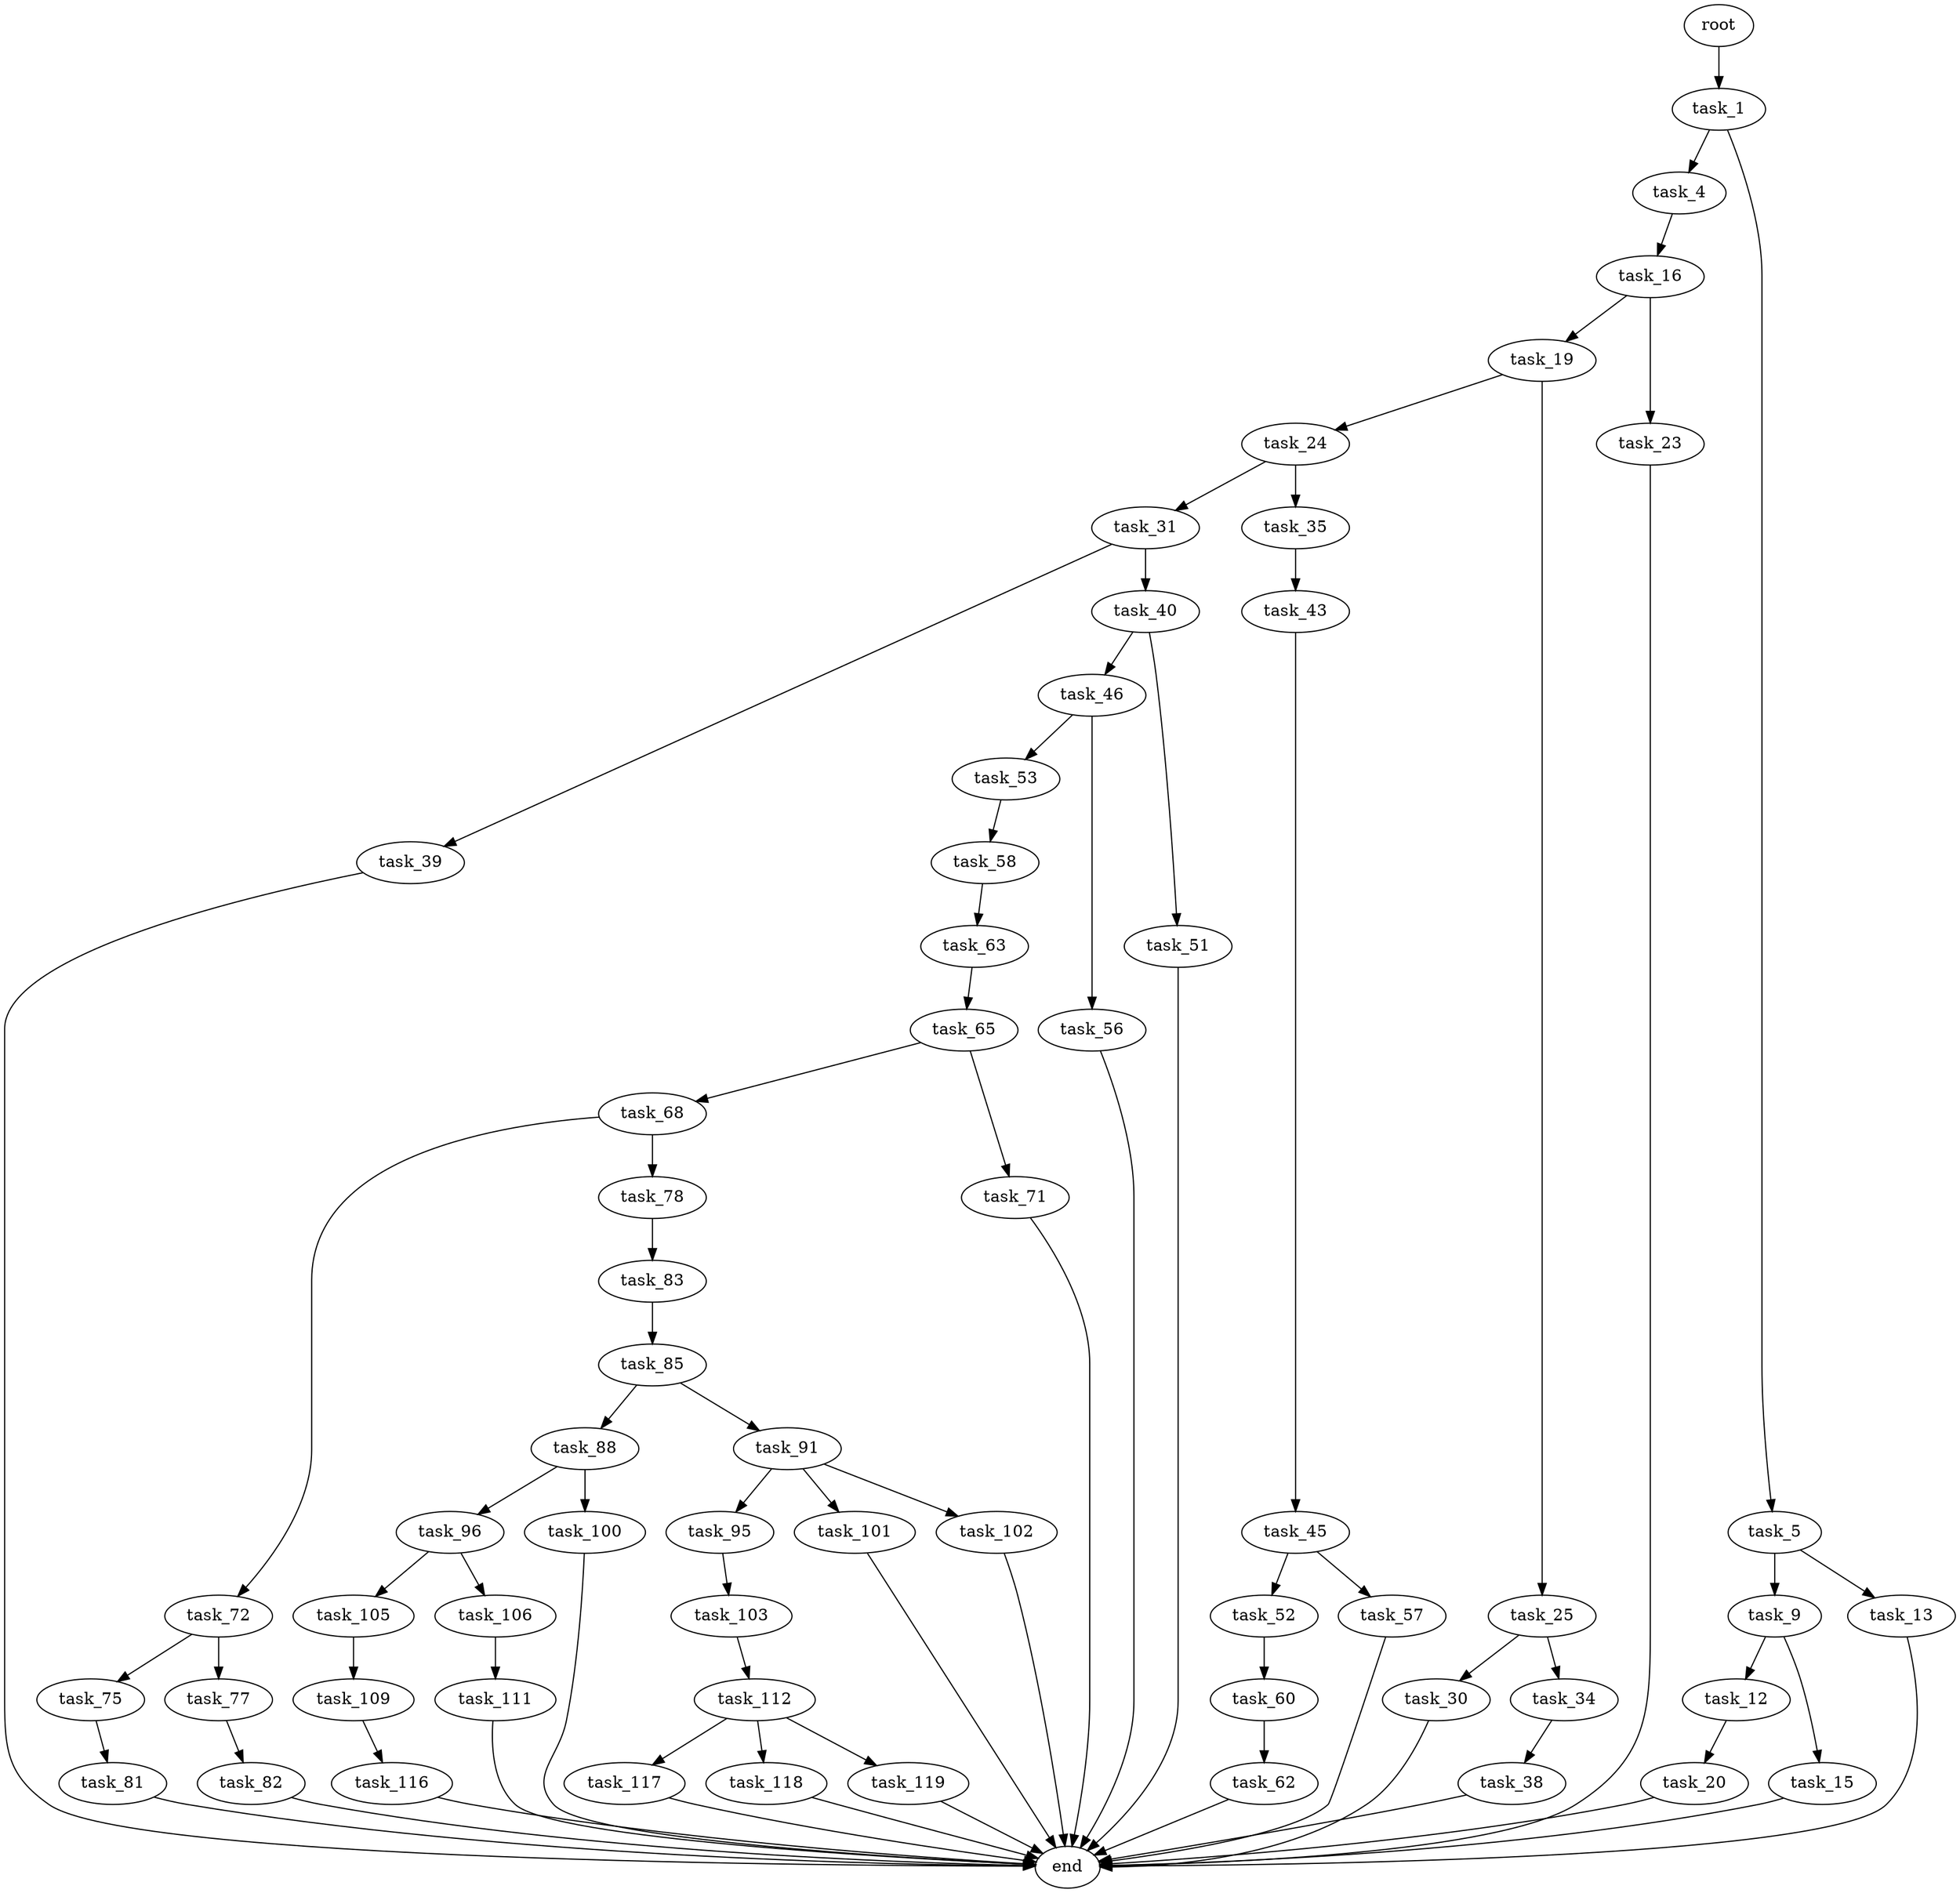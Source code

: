 digraph G {
  root [size="0.000000"];
  task_1 [size="368293445632.000000"];
  task_4 [size="12979612492.000000"];
  task_5 [size="782757789696.000000"];
  task_16 [size="231928233984.000000"];
  task_9 [size="782757789696.000000"];
  task_13 [size="465448100461.000000"];
  task_12 [size="7879836738.000000"];
  task_15 [size="56916639762.000000"];
  task_20 [size="1053450796206.000000"];
  end [size="0.000000"];
  task_19 [size="549755813888.000000"];
  task_23 [size="692366332066.000000"];
  task_24 [size="6168386015.000000"];
  task_25 [size="8171571633.000000"];
  task_31 [size="19680928677.000000"];
  task_35 [size="68719476736.000000"];
  task_30 [size="134217728000.000000"];
  task_34 [size="1073741824000.000000"];
  task_39 [size="102454316025.000000"];
  task_40 [size="5097957810.000000"];
  task_38 [size="549755813888.000000"];
  task_43 [size="1073741824000.000000"];
  task_46 [size="549755813888.000000"];
  task_51 [size="632707727392.000000"];
  task_45 [size="28991029248.000000"];
  task_52 [size="13211308470.000000"];
  task_57 [size="511136102082.000000"];
  task_53 [size="485062793932.000000"];
  task_56 [size="134217728000.000000"];
  task_60 [size="40593629312.000000"];
  task_58 [size="8589934592.000000"];
  task_63 [size="1073741824000.000000"];
  task_62 [size="39371995574.000000"];
  task_65 [size="7473919209.000000"];
  task_68 [size="368293445632.000000"];
  task_71 [size="320431409687.000000"];
  task_72 [size="39409488595.000000"];
  task_78 [size="4146253050.000000"];
  task_75 [size="347590516543.000000"];
  task_77 [size="99424737492.000000"];
  task_81 [size="17282153337.000000"];
  task_82 [size="27029780355.000000"];
  task_83 [size="379269633623.000000"];
  task_85 [size="8589934592.000000"];
  task_88 [size="693523057793.000000"];
  task_91 [size="413597929554.000000"];
  task_96 [size="126339744182.000000"];
  task_100 [size="4311749093.000000"];
  task_95 [size="8589934592.000000"];
  task_101 [size="1073741824000.000000"];
  task_102 [size="9687982168.000000"];
  task_103 [size="39005811617.000000"];
  task_105 [size="20764408755.000000"];
  task_106 [size="26324467034.000000"];
  task_112 [size="154830505033.000000"];
  task_109 [size="187838416685.000000"];
  task_111 [size="13705093882.000000"];
  task_116 [size="231928233984.000000"];
  task_117 [size="329569927479.000000"];
  task_118 [size="378420949866.000000"];
  task_119 [size="368293445632.000000"];

  root -> task_1 [size="1.000000"];
  task_1 -> task_4 [size="411041792.000000"];
  task_1 -> task_5 [size="411041792.000000"];
  task_4 -> task_16 [size="679477248.000000"];
  task_5 -> task_9 [size="679477248.000000"];
  task_5 -> task_13 [size="679477248.000000"];
  task_16 -> task_19 [size="301989888.000000"];
  task_16 -> task_23 [size="301989888.000000"];
  task_9 -> task_12 [size="679477248.000000"];
  task_9 -> task_15 [size="679477248.000000"];
  task_13 -> end [size="1.000000"];
  task_12 -> task_20 [size="536870912.000000"];
  task_15 -> end [size="1.000000"];
  task_20 -> end [size="1.000000"];
  task_19 -> task_24 [size="536870912.000000"];
  task_19 -> task_25 [size="536870912.000000"];
  task_23 -> end [size="1.000000"];
  task_24 -> task_31 [size="134217728.000000"];
  task_24 -> task_35 [size="134217728.000000"];
  task_25 -> task_30 [size="134217728.000000"];
  task_25 -> task_34 [size="134217728.000000"];
  task_31 -> task_39 [size="33554432.000000"];
  task_31 -> task_40 [size="33554432.000000"];
  task_35 -> task_43 [size="134217728.000000"];
  task_30 -> end [size="1.000000"];
  task_34 -> task_38 [size="838860800.000000"];
  task_39 -> end [size="1.000000"];
  task_40 -> task_46 [size="411041792.000000"];
  task_40 -> task_51 [size="411041792.000000"];
  task_38 -> end [size="1.000000"];
  task_43 -> task_45 [size="838860800.000000"];
  task_46 -> task_53 [size="536870912.000000"];
  task_46 -> task_56 [size="536870912.000000"];
  task_51 -> end [size="1.000000"];
  task_45 -> task_52 [size="75497472.000000"];
  task_45 -> task_57 [size="75497472.000000"];
  task_52 -> task_60 [size="209715200.000000"];
  task_57 -> end [size="1.000000"];
  task_53 -> task_58 [size="838860800.000000"];
  task_56 -> end [size="1.000000"];
  task_60 -> task_62 [size="33554432.000000"];
  task_58 -> task_63 [size="33554432.000000"];
  task_63 -> task_65 [size="838860800.000000"];
  task_62 -> end [size="1.000000"];
  task_65 -> task_68 [size="134217728.000000"];
  task_65 -> task_71 [size="134217728.000000"];
  task_68 -> task_72 [size="411041792.000000"];
  task_68 -> task_78 [size="411041792.000000"];
  task_71 -> end [size="1.000000"];
  task_72 -> task_75 [size="75497472.000000"];
  task_72 -> task_77 [size="75497472.000000"];
  task_78 -> task_83 [size="209715200.000000"];
  task_75 -> task_81 [size="679477248.000000"];
  task_77 -> task_82 [size="134217728.000000"];
  task_81 -> end [size="1.000000"];
  task_82 -> end [size="1.000000"];
  task_83 -> task_85 [size="838860800.000000"];
  task_85 -> task_88 [size="33554432.000000"];
  task_85 -> task_91 [size="33554432.000000"];
  task_88 -> task_96 [size="679477248.000000"];
  task_88 -> task_100 [size="679477248.000000"];
  task_91 -> task_95 [size="838860800.000000"];
  task_91 -> task_101 [size="838860800.000000"];
  task_91 -> task_102 [size="838860800.000000"];
  task_96 -> task_105 [size="301989888.000000"];
  task_96 -> task_106 [size="301989888.000000"];
  task_100 -> end [size="1.000000"];
  task_95 -> task_103 [size="33554432.000000"];
  task_101 -> end [size="1.000000"];
  task_102 -> end [size="1.000000"];
  task_103 -> task_112 [size="75497472.000000"];
  task_105 -> task_109 [size="679477248.000000"];
  task_106 -> task_111 [size="838860800.000000"];
  task_112 -> task_117 [size="411041792.000000"];
  task_112 -> task_118 [size="411041792.000000"];
  task_112 -> task_119 [size="411041792.000000"];
  task_109 -> task_116 [size="209715200.000000"];
  task_111 -> end [size="1.000000"];
  task_116 -> end [size="1.000000"];
  task_117 -> end [size="1.000000"];
  task_118 -> end [size="1.000000"];
  task_119 -> end [size="1.000000"];
}
